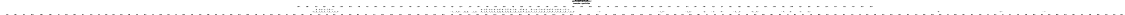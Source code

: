 # Network structure generated by ABC

digraph network {
size = "7.5,10";
center = true;
edge [dir = back];

{
  node [shape = plaintext];
  edge [style = invis];
  LevelTitle1 [label=""];
  LevelTitle2 [label=""];
  Level3 [label = ""];
  Level2 [label = ""];
  Level1 [label = ""];
  Level0 [label = ""];
  LevelTitle1 ->  LevelTitle2 ->  Level3 ->  Level2 ->  Level1 ->  Level0;
}

{
  rank = same;
  LevelTitle1;
  title1 [shape=plaintext,
          fontsize=20,
          fontname = "Times-Roman",
          label="Network structure visualized by ABC\nBenchmark \"top\". Time was Wed Oct 16 16:07:34 2024. "
         ];
}

{
  rank = same;
  LevelTitle2;
  title2 [shape=plaintext,
          fontsize=18,
          fontname = "Times-Roman",
          label="The network contains 111 logic nodes and 0 latches.\n"
         ];
}

{
  rank = same;
  Level3;
  Node139 [label = "pv198_17_", shape = invtriangle, color = coral, fillcolor = coral];
  Node140 [label = "pv205_3_", shape = invtriangle, color = coral, fillcolor = coral];
  Node141 [label = "pv198_16_", shape = invtriangle, color = coral, fillcolor = coral];
  Node142 [label = "pv205_4_", shape = invtriangle, color = coral, fillcolor = coral];
  Node143 [label = "pv198_19_", shape = invtriangle, color = coral, fillcolor = coral];
  Node144 [label = "pv205_5_", shape = invtriangle, color = coral, fillcolor = coral];
  Node145 [label = "pv198_18_", shape = invtriangle, color = coral, fillcolor = coral];
  Node146 [label = "pv205_6_", shape = invtriangle, color = coral, fillcolor = coral];
  Node147 [label = "pv198_8_", shape = invtriangle, color = coral, fillcolor = coral];
  Node148 [label = "pv198_13_", shape = invtriangle, color = coral, fillcolor = coral];
  Node149 [label = "pv198_7_", shape = invtriangle, color = coral, fillcolor = coral];
  Node150 [label = "pv198_12_", shape = invtriangle, color = coral, fillcolor = coral];
  Node151 [label = "pv205_0_", shape = invtriangle, color = coral, fillcolor = coral];
  Node152 [label = "pv198_15_", shape = invtriangle, color = coral, fillcolor = coral];
  Node153 [label = "pv205_1_", shape = invtriangle, color = coral, fillcolor = coral];
  Node154 [label = "pv198_9_", shape = invtriangle, color = coral, fillcolor = coral];
  Node155 [label = "pv198_14_", shape = invtriangle, color = coral, fillcolor = coral];
  Node156 [label = "pv205_2_", shape = invtriangle, color = coral, fillcolor = coral];
  Node157 [label = "pv166_7_", shape = invtriangle, color = coral, fillcolor = coral];
  Node158 [label = "pv166_10_", shape = invtriangle, color = coral, fillcolor = coral];
  Node159 [label = "pv166_23_", shape = invtriangle, color = coral, fillcolor = coral];
  Node160 [label = "pv198_4_", shape = invtriangle, color = coral, fillcolor = coral];
  Node161 [label = "pv198_22_", shape = invtriangle, color = coral, fillcolor = coral];
  Node162 [label = "pv166_8_", shape = invtriangle, color = coral, fillcolor = coral];
  Node163 [label = "pv166_24_", shape = invtriangle, color = coral, fillcolor = coral];
  Node164 [label = "pv198_3_", shape = invtriangle, color = coral, fillcolor = coral];
  Node165 [label = "pv198_23_", shape = invtriangle, color = coral, fillcolor = coral];
  Node166 [label = "pv166_5_", shape = invtriangle, color = coral, fillcolor = coral];
  Node167 [label = "pv166_21_", shape = invtriangle, color = coral, fillcolor = coral];
  Node168 [label = "pv198_6_", shape = invtriangle, color = coral, fillcolor = coral];
  Node169 [label = "pv198_24_", shape = invtriangle, color = coral, fillcolor = coral];
  Node170 [label = "pv166_6_", shape = invtriangle, color = coral, fillcolor = coral];
  Node171 [label = "pv166_22_", shape = invtriangle, color = coral, fillcolor = coral];
  Node172 [label = "pv198_5_", shape = invtriangle, color = coral, fillcolor = coral];
  Node173 [label = "pv198_25_", shape = invtriangle, color = coral, fillcolor = coral];
  Node174 [label = "pv166_14_", shape = invtriangle, color = coral, fillcolor = coral];
  Node175 [label = "pv198_0_", shape = invtriangle, color = coral, fillcolor = coral];
  Node176 [label = "pv198_26_", shape = invtriangle, color = coral, fillcolor = coral];
  Node177 [label = "pv166_13_", shape = invtriangle, color = coral, fillcolor = coral];
  Node178 [label = "pv166_20_", shape = invtriangle, color = coral, fillcolor = coral];
  Node179 [label = "pv198_27_", shape = invtriangle, color = coral, fillcolor = coral];
  Node180 [label = "pv166_9_", shape = invtriangle, color = coral, fillcolor = coral];
  Node181 [label = "pv166_12_", shape = invtriangle, color = coral, fillcolor = coral];
  Node182 [label = "pv198_2_", shape = invtriangle, color = coral, fillcolor = coral];
  Node183 [label = "pv198_28_", shape = invtriangle, color = coral, fillcolor = coral];
  Node184 [label = "pv166_11_", shape = invtriangle, color = coral, fillcolor = coral];
  Node185 [label = "pv198_1_", shape = invtriangle, color = coral, fillcolor = coral];
  Node186 [label = "pv198_29_", shape = invtriangle, color = coral, fillcolor = coral];
  Node187 [label = "pv166_18_", shape = invtriangle, color = coral, fillcolor = coral];
  Node188 [label = "pv166_0_", shape = invtriangle, color = coral, fillcolor = coral];
  Node189 [label = "pv166_17_", shape = invtriangle, color = coral, fillcolor = coral];
  Node190 [label = "pv166_16_", shape = invtriangle, color = coral, fillcolor = coral];
  Node191 [label = "pv166_15_", shape = invtriangle, color = coral, fillcolor = coral];
  Node192 [label = "pv166_3_", shape = invtriangle, color = coral, fillcolor = coral];
  Node193 [label = "pv166_27_", shape = invtriangle, color = coral, fillcolor = coral];
  Node194 [label = "pv198_31_", shape = invtriangle, color = coral, fillcolor = coral];
  Node195 [label = "pv166_4_", shape = invtriangle, color = coral, fillcolor = coral];
  Node196 [label = "pv198_30_", shape = invtriangle, color = coral, fillcolor = coral];
  Node197 [label = "pv166_1_", shape = invtriangle, color = coral, fillcolor = coral];
  Node198 [label = "pv166_25_", shape = invtriangle, color = coral, fillcolor = coral];
  Node199 [label = "pv198_20_", shape = invtriangle, color = coral, fillcolor = coral];
  Node200 [label = "pv166_2_", shape = invtriangle, color = coral, fillcolor = coral];
  Node201 [label = "pv166_19_", shape = invtriangle, color = coral, fillcolor = coral];
  Node202 [label = "pv166_26_", shape = invtriangle, color = coral, fillcolor = coral];
  Node203 [label = "pv198_21_", shape = invtriangle, color = coral, fillcolor = coral];
  Node204 [label = "pv198_11_", shape = invtriangle, color = coral, fillcolor = coral];
  Node205 [label = "pv198_10_", shape = invtriangle, color = coral, fillcolor = coral];
}

{
  rank = same;
  Level2;
  Node207 [label = "207\n", shape = ellipse];
  Node211 [label = "211\n", shape = ellipse];
  Node215 [label = "215\n", shape = ellipse];
  Node217 [label = "217\n", shape = ellipse];
  Node219 [label = "219\n", shape = ellipse];
  Node221 [label = "221\n", shape = ellipse];
  Node223 [label = "223\n", shape = ellipse];
  Node225 [label = "225\n", shape = ellipse];
  Node228 [label = "228\n", shape = ellipse];
  Node230 [label = "230\n", shape = ellipse];
  Node232 [label = "232\n", shape = ellipse];
  Node234 [label = "234\n", shape = ellipse];
  Node236 [label = "236\n", shape = ellipse];
  Node238 [label = "238\n", shape = ellipse];
  Node240 [label = "240\n", shape = ellipse];
  Node242 [label = "242\n", shape = ellipse];
  Node244 [label = "244\n", shape = ellipse];
  Node246 [label = "246\n", shape = ellipse];
  Node251 [label = "251\n", shape = ellipse];
  Node253 [label = "253\n", shape = ellipse];
  Node257 [label = "257\n", shape = ellipse];
  Node259 [label = "259\n", shape = ellipse];
  Node263 [label = "263\n", shape = ellipse];
  Node265 [label = "265\n", shape = ellipse];
  Node269 [label = "269\n", shape = ellipse];
  Node271 [label = "271\n", shape = ellipse];
  Node274 [label = "274\n", shape = ellipse];
  Node276 [label = "276\n", shape = ellipse];
  Node280 [label = "280\n", shape = ellipse];
  Node284 [label = "284\n", shape = ellipse];
  Node286 [label = "286\n", shape = ellipse];
  Node289 [label = "289\n", shape = ellipse];
  Node291 [label = "291\n", shape = ellipse];
  Node300 [label = "300\n", shape = ellipse];
  Node303 [label = "303\n", shape = ellipse];
  Node307 [label = "307\n", shape = ellipse];
  Node312 [label = "312\n", shape = ellipse];
  Node314 [label = "314\n", shape = ellipse];
  Node316 [label = "316\n", shape = ellipse];
}

{
  rank = same;
  Level1;
  Node208 [label = "208\n", shape = ellipse];
  Node209 [label = "209\n", shape = ellipse];
  Node210 [label = "210\n", shape = ellipse];
  Node212 [label = "212\n", shape = ellipse];
  Node213 [label = "213\n", shape = ellipse];
  Node214 [label = "214\n", shape = ellipse];
  Node216 [label = "216\n", shape = ellipse];
  Node218 [label = "218\n", shape = ellipse];
  Node220 [label = "220\n", shape = ellipse];
  Node222 [label = "222\n", shape = ellipse];
  Node224 [label = "224\n", shape = ellipse];
  Node226 [label = "226\n", shape = ellipse];
  Node227 [label = "227\n", shape = ellipse];
  Node229 [label = "229\n", shape = ellipse];
  Node231 [label = "231\n", shape = ellipse];
  Node233 [label = "233\n", shape = ellipse];
  Node235 [label = "235\n", shape = ellipse];
  Node237 [label = "237\n", shape = ellipse];
  Node239 [label = "239\n", shape = ellipse];
  Node241 [label = "241\n", shape = ellipse];
  Node243 [label = "243\n", shape = ellipse];
  Node245 [label = "245\n", shape = ellipse];
  Node247 [label = "247\n", shape = ellipse];
  Node248 [label = "248\n", shape = ellipse];
  Node249 [label = "249\n", shape = ellipse];
  Node250 [label = "250\n", shape = ellipse];
  Node252 [label = "252\n", shape = ellipse];
  Node254 [label = "254\n", shape = ellipse];
  Node255 [label = "255\n", shape = ellipse];
  Node256 [label = "256\n", shape = ellipse];
  Node258 [label = "258\n", shape = ellipse];
  Node260 [label = "260\n", shape = ellipse];
  Node261 [label = "261\n", shape = ellipse];
  Node262 [label = "262\n", shape = ellipse];
  Node264 [label = "264\n", shape = ellipse];
  Node266 [label = "266\n", shape = ellipse];
  Node267 [label = "267\n", shape = ellipse];
  Node268 [label = "268\n", shape = ellipse];
  Node270 [label = "270\n", shape = ellipse];
  Node272 [label = "272\n", shape = ellipse];
  Node273 [label = "273\n", shape = ellipse];
  Node275 [label = "275\n", shape = ellipse];
  Node277 [label = "277\n", shape = ellipse];
  Node278 [label = "278\n", shape = ellipse];
  Node279 [label = "279\n", shape = ellipse];
  Node281 [label = "281\n", shape = ellipse];
  Node282 [label = "282\n", shape = ellipse];
  Node283 [label = "283\n", shape = ellipse];
  Node285 [label = "285\n", shape = ellipse];
  Node287 [label = "287\n", shape = ellipse];
  Node288 [label = "288\n", shape = ellipse];
  Node290 [label = "290\n", shape = ellipse];
  Node292 [label = "292\n", shape = ellipse];
  Node293 [label = "293\n", shape = ellipse];
  Node294 [label = "294\n", shape = ellipse];
  Node295 [label = "295\n", shape = ellipse];
  Node296 [label = "296\n", shape = ellipse];
  Node297 [label = "297\n", shape = ellipse];
  Node298 [label = "298\n", shape = ellipse];
  Node299 [label = "299\n", shape = ellipse];
  Node301 [label = "301\n", shape = ellipse];
  Node302 [label = "302\n", shape = ellipse];
  Node304 [label = "304\n", shape = ellipse];
  Node305 [label = "305\n", shape = ellipse];
  Node306 [label = "306\n", shape = ellipse];
  Node308 [label = "308\n", shape = ellipse];
  Node309 [label = "309\n", shape = ellipse];
  Node310 [label = "310\n", shape = ellipse];
  Node311 [label = "311\n", shape = ellipse];
  Node313 [label = "313\n", shape = ellipse];
  Node315 [label = "315\n", shape = ellipse];
  Node317 [label = "317\n", shape = ellipse];
}

{
  rank = same;
  Level0;
  Node1 [label = "pv96_30_", shape = triangle, color = coral, fillcolor = coral];
  Node2 [label = "pv96_31_", shape = triangle, color = coral, fillcolor = coral];
  Node3 [label = "pv96_10_", shape = triangle, color = coral, fillcolor = coral];
  Node4 [label = "pv96_21_", shape = triangle, color = coral, fillcolor = coral];
  Node5 [label = "pv138_4_", shape = triangle, color = coral, fillcolor = coral];
  Node6 [label = "pv96_11_", shape = triangle, color = coral, fillcolor = coral];
  Node7 [label = "pv96_20_", shape = triangle, color = coral, fillcolor = coral];
  Node8 [label = "pv138_3_", shape = triangle, color = coral, fillcolor = coral];
  Node9 [label = "pv138_2_", shape = triangle, color = coral, fillcolor = coral];
  Node10 [label = "pv131_18_", shape = triangle, color = coral, fillcolor = coral];
  Node11 [label = "pv138_0_", shape = triangle, color = coral, fillcolor = coral];
  Node12 [label = "pv131_19_", shape = triangle, color = coral, fillcolor = coral];
  Node13 [label = "pv32_7_", shape = triangle, color = coral, fillcolor = coral];
  Node14 [label = "pv32_18_", shape = triangle, color = coral, fillcolor = coral];
  Node15 [label = "pv32_29_", shape = triangle, color = coral, fillcolor = coral];
  Node16 [label = "pv64_0_", shape = triangle, color = coral, fillcolor = coral];
  Node17 [label = "pv96_9_", shape = triangle, color = coral, fillcolor = coral];
  Node18 [label = "pv131_3_", shape = triangle, color = coral, fillcolor = coral];
  Node19 [label = "pv131_29_", shape = triangle, color = coral, fillcolor = coral];
  Node20 [label = "pv32_6_", shape = triangle, color = coral, fillcolor = coral];
  Node21 [label = "pv32_19_", shape = triangle, color = coral, fillcolor = coral];
  Node22 [label = "pv32_28_", shape = triangle, color = coral, fillcolor = coral];
  Node23 [label = "pv64_1_", shape = triangle, color = coral, fillcolor = coral];
  Node24 [label = "pv96_8_", shape = triangle, color = coral, fillcolor = coral];
  Node25 [label = "pv131_2_", shape = triangle, color = coral, fillcolor = coral];
  Node26 [label = "pv131_28_", shape = triangle, color = coral, fillcolor = coral];
  Node27 [label = "pv32_5_", shape = triangle, color = coral, fillcolor = coral];
  Node28 [label = "pv131_1_", shape = triangle, color = coral, fillcolor = coral];
  Node29 [label = "pv32_4_", shape = triangle, color = coral, fillcolor = coral];
  Node30 [label = "pv131_0_", shape = triangle, color = coral, fillcolor = coral];
  Node31 [label = "pv32_3_", shape = triangle, color = coral, fillcolor = coral];
  Node32 [label = "pv64_4_", shape = triangle, color = coral, fillcolor = coral];
  Node33 [label = "pv96_5_", shape = triangle, color = coral, fillcolor = coral];
  Node34 [label = "pv32_2_", shape = triangle, color = coral, fillcolor = coral];
  Node35 [label = "pv64_5_", shape = triangle, color = coral, fillcolor = coral];
  Node36 [label = "pv96_4_", shape = triangle, color = coral, fillcolor = coral];
  Node37 [label = "pv32_1_", shape = triangle, color = coral, fillcolor = coral];
  Node38 [label = "pv64_2_", shape = triangle, color = coral, fillcolor = coral];
  Node39 [label = "pv96_7_", shape = triangle, color = coral, fillcolor = coral];
  Node40 [label = "pv32_0_", shape = triangle, color = coral, fillcolor = coral];
  Node41 [label = "pv64_3_", shape = triangle, color = coral, fillcolor = coral];
  Node42 [label = "pv96_6_", shape = triangle, color = coral, fillcolor = coral];
  Node43 [label = "pv32_10_", shape = triangle, color = coral, fillcolor = coral];
  Node44 [label = "pv32_21_", shape = triangle, color = coral, fillcolor = coral];
  Node45 [label = "pv64_8_", shape = triangle, color = coral, fillcolor = coral];
  Node46 [label = "pv64_17_", shape = triangle, color = coral, fillcolor = coral];
  Node47 [label = "pv64_28_", shape = triangle, color = coral, fillcolor = coral];
  Node48 [label = "pv96_1_", shape = triangle, color = coral, fillcolor = coral];
  Node49 [label = "pv97_0_", shape = triangle, color = coral, fillcolor = coral];
  Node50 [label = "pv131_21_", shape = triangle, color = coral, fillcolor = coral];
  Node51 [label = "pv32_11_", shape = triangle, color = coral, fillcolor = coral];
  Node52 [label = "pv32_20_", shape = triangle, color = coral, fillcolor = coral];
  Node53 [label = "pv64_9_", shape = triangle, color = coral, fillcolor = coral];
  Node54 [label = "pv64_18_", shape = triangle, color = coral, fillcolor = coral];
  Node55 [label = "pv64_27_", shape = triangle, color = coral, fillcolor = coral];
  Node56 [label = "pv96_0_", shape = triangle, color = coral, fillcolor = coral];
  Node57 [label = "pv131_20_", shape = triangle, color = coral, fillcolor = coral];
  Node58 [label = "pv32_12_", shape = triangle, color = coral, fillcolor = coral];
  Node59 [label = "pv32_23_", shape = triangle, color = coral, fillcolor = coral];
  Node60 [label = "pv32_30_", shape = triangle, color = coral, fillcolor = coral];
  Node61 [label = "pv64_6_", shape = triangle, color = coral, fillcolor = coral];
  Node62 [label = "pv64_15_", shape = triangle, color = coral, fillcolor = coral];
  Node63 [label = "pv64_26_", shape = triangle, color = coral, fillcolor = coral];
  Node64 [label = "pv96_3_", shape = triangle, color = coral, fillcolor = coral];
  Node65 [label = "pv99_0_", shape = triangle, color = coral, fillcolor = coral];
  Node66 [label = "pv131_9_", shape = triangle, color = coral, fillcolor = coral];
  Node67 [label = "pv131_23_", shape = triangle, color = coral, fillcolor = coral];
  Node68 [label = "pv134_0_", shape = triangle, color = coral, fillcolor = coral];
  Node69 [label = "pv32_13_", shape = triangle, color = coral, fillcolor = coral];
  Node70 [label = "pv32_22_", shape = triangle, color = coral, fillcolor = coral];
  Node71 [label = "pv32_31_", shape = triangle, color = coral, fillcolor = coral];
  Node72 [label = "pv64_7_", shape = triangle, color = coral, fillcolor = coral];
  Node73 [label = "pv64_16_", shape = triangle, color = coral, fillcolor = coral];
  Node74 [label = "pv64_25_", shape = triangle, color = coral, fillcolor = coral];
  Node75 [label = "pv96_2_", shape = triangle, color = coral, fillcolor = coral];
  Node76 [label = "pv98_0_", shape = triangle, color = coral, fillcolor = coral];
  Node77 [label = "pv131_8_", shape = triangle, color = coral, fillcolor = coral];
  Node78 [label = "pv131_22_", shape = triangle, color = coral, fillcolor = coral];
  Node79 [label = "pv32_14_", shape = triangle, color = coral, fillcolor = coral];
  Node80 [label = "pv32_25_", shape = triangle, color = coral, fillcolor = coral];
  Node81 [label = "pv131_7_", shape = triangle, color = coral, fillcolor = coral];
  Node82 [label = "pv131_25_", shape = triangle, color = coral, fillcolor = coral];
  Node83 [label = "pv131_30_", shape = triangle, color = coral, fillcolor = coral];
  Node84 [label = "pv133_1_", shape = triangle, color = coral, fillcolor = coral];
  Node85 [label = "pv32_15_", shape = triangle, color = coral, fillcolor = coral];
  Node86 [label = "pv32_24_", shape = triangle, color = coral, fillcolor = coral];
  Node87 [label = "pv131_6_", shape = triangle, color = coral, fillcolor = coral];
  Node88 [label = "pv131_24_", shape = triangle, color = coral, fillcolor = coral];
  Node89 [label = "pv131_31_", shape = triangle, color = coral, fillcolor = coral];
  Node90 [label = "pv133_0_", shape = triangle, color = coral, fillcolor = coral];
  Node91 [label = "pv32_9_", shape = triangle, color = coral, fillcolor = coral];
  Node92 [label = "pv32_16_", shape = triangle, color = coral, fillcolor = coral];
  Node93 [label = "pv32_27_", shape = triangle, color = coral, fillcolor = coral];
  Node94 [label = "pv64_19_", shape = triangle, color = coral, fillcolor = coral];
  Node95 [label = "pv131_5_", shape = triangle, color = coral, fillcolor = coral];
  Node96 [label = "pv131_27_", shape = triangle, color = coral, fillcolor = coral];
  Node97 [label = "pv32_8_", shape = triangle, color = coral, fillcolor = coral];
  Node98 [label = "pv32_17_", shape = triangle, color = coral, fillcolor = coral];
  Node99 [label = "pv32_26_", shape = triangle, color = coral, fillcolor = coral];
  Node100 [label = "pv64_29_", shape = triangle, color = coral, fillcolor = coral];
  Node101 [label = "pv131_4_", shape = triangle, color = coral, fillcolor = coral];
  Node102 [label = "pv131_26_", shape = triangle, color = coral, fillcolor = coral];
  Node103 [label = "pv64_20_", shape = triangle, color = coral, fillcolor = coral];
  Node104 [label = "pv64_31_", shape = triangle, color = coral, fillcolor = coral];
  Node105 [label = "pv96_16_", shape = triangle, color = coral, fillcolor = coral];
  Node106 [label = "pv96_27_", shape = triangle, color = coral, fillcolor = coral];
  Node107 [label = "pv131_16_", shape = triangle, color = coral, fillcolor = coral];
  Node108 [label = "pv64_10_", shape = triangle, color = coral, fillcolor = coral];
  Node109 [label = "pv96_17_", shape = triangle, color = coral, fillcolor = coral];
  Node110 [label = "pv96_26_", shape = triangle, color = coral, fillcolor = coral];
  Node111 [label = "pv131_17_", shape = triangle, color = coral, fillcolor = coral];
  Node112 [label = "pv96_18_", shape = triangle, color = coral, fillcolor = coral];
  Node113 [label = "pv96_29_", shape = triangle, color = coral, fillcolor = coral];
  Node114 [label = "pv131_14_", shape = triangle, color = coral, fillcolor = coral];
  Node115 [label = "pv96_19_", shape = triangle, color = coral, fillcolor = coral];
  Node116 [label = "pv96_28_", shape = triangle, color = coral, fillcolor = coral];
  Node117 [label = "pv131_15_", shape = triangle, color = coral, fillcolor = coral];
  Node118 [label = "pv64_13_", shape = triangle, color = coral, fillcolor = coral];
  Node119 [label = "pv64_24_", shape = triangle, color = coral, fillcolor = coral];
  Node120 [label = "pv96_12_", shape = triangle, color = coral, fillcolor = coral];
  Node121 [label = "pv96_23_", shape = triangle, color = coral, fillcolor = coral];
  Node122 [label = "pv131_12_", shape = triangle, color = coral, fillcolor = coral];
  Node123 [label = "pv64_14_", shape = triangle, color = coral, fillcolor = coral];
  Node124 [label = "pv64_23_", shape = triangle, color = coral, fillcolor = coral];
  Node125 [label = "pv96_13_", shape = triangle, color = coral, fillcolor = coral];
  Node126 [label = "pv96_22_", shape = triangle, color = coral, fillcolor = coral];
  Node127 [label = "pv131_13_", shape = triangle, color = coral, fillcolor = coral];
  Node128 [label = "pv64_11_", shape = triangle, color = coral, fillcolor = coral];
  Node129 [label = "pv64_22_", shape = triangle, color = coral, fillcolor = coral];
  Node130 [label = "pv96_14_", shape = triangle, color = coral, fillcolor = coral];
  Node131 [label = "pv96_25_", shape = triangle, color = coral, fillcolor = coral];
  Node132 [label = "pv131_10_", shape = triangle, color = coral, fillcolor = coral];
  Node133 [label = "pv64_12_", shape = triangle, color = coral, fillcolor = coral];
  Node134 [label = "pv64_21_", shape = triangle, color = coral, fillcolor = coral];
  Node135 [label = "pv64_30_", shape = triangle, color = coral, fillcolor = coral];
  Node136 [label = "pv96_15_", shape = triangle, color = coral, fillcolor = coral];
  Node137 [label = "pv96_24_", shape = triangle, color = coral, fillcolor = coral];
  Node138 [label = "pv131_11_", shape = triangle, color = coral, fillcolor = coral];
}

title1 -> title2 [style = invis];
title2 -> Node139 [style = invis];
title2 -> Node140 [style = invis];
title2 -> Node141 [style = invis];
title2 -> Node142 [style = invis];
title2 -> Node143 [style = invis];
title2 -> Node144 [style = invis];
title2 -> Node145 [style = invis];
title2 -> Node146 [style = invis];
title2 -> Node147 [style = invis];
title2 -> Node148 [style = invis];
title2 -> Node149 [style = invis];
title2 -> Node150 [style = invis];
title2 -> Node151 [style = invis];
title2 -> Node152 [style = invis];
title2 -> Node153 [style = invis];
title2 -> Node154 [style = invis];
title2 -> Node155 [style = invis];
title2 -> Node156 [style = invis];
title2 -> Node157 [style = invis];
title2 -> Node158 [style = invis];
title2 -> Node159 [style = invis];
title2 -> Node160 [style = invis];
title2 -> Node161 [style = invis];
title2 -> Node162 [style = invis];
title2 -> Node163 [style = invis];
title2 -> Node164 [style = invis];
title2 -> Node165 [style = invis];
title2 -> Node166 [style = invis];
title2 -> Node167 [style = invis];
title2 -> Node168 [style = invis];
title2 -> Node169 [style = invis];
title2 -> Node170 [style = invis];
title2 -> Node171 [style = invis];
title2 -> Node172 [style = invis];
title2 -> Node173 [style = invis];
title2 -> Node174 [style = invis];
title2 -> Node175 [style = invis];
title2 -> Node176 [style = invis];
title2 -> Node177 [style = invis];
title2 -> Node178 [style = invis];
title2 -> Node179 [style = invis];
title2 -> Node180 [style = invis];
title2 -> Node181 [style = invis];
title2 -> Node182 [style = invis];
title2 -> Node183 [style = invis];
title2 -> Node184 [style = invis];
title2 -> Node185 [style = invis];
title2 -> Node186 [style = invis];
title2 -> Node187 [style = invis];
title2 -> Node188 [style = invis];
title2 -> Node189 [style = invis];
title2 -> Node190 [style = invis];
title2 -> Node191 [style = invis];
title2 -> Node192 [style = invis];
title2 -> Node193 [style = invis];
title2 -> Node194 [style = invis];
title2 -> Node195 [style = invis];
title2 -> Node196 [style = invis];
title2 -> Node197 [style = invis];
title2 -> Node198 [style = invis];
title2 -> Node199 [style = invis];
title2 -> Node200 [style = invis];
title2 -> Node201 [style = invis];
title2 -> Node202 [style = invis];
title2 -> Node203 [style = invis];
title2 -> Node204 [style = invis];
title2 -> Node205 [style = invis];
Node139 -> Node140 [style = invis];
Node140 -> Node141 [style = invis];
Node141 -> Node142 [style = invis];
Node142 -> Node143 [style = invis];
Node143 -> Node144 [style = invis];
Node144 -> Node145 [style = invis];
Node145 -> Node146 [style = invis];
Node146 -> Node147 [style = invis];
Node147 -> Node148 [style = invis];
Node148 -> Node149 [style = invis];
Node149 -> Node150 [style = invis];
Node150 -> Node151 [style = invis];
Node151 -> Node152 [style = invis];
Node152 -> Node153 [style = invis];
Node153 -> Node154 [style = invis];
Node154 -> Node155 [style = invis];
Node155 -> Node156 [style = invis];
Node156 -> Node157 [style = invis];
Node157 -> Node158 [style = invis];
Node158 -> Node159 [style = invis];
Node159 -> Node160 [style = invis];
Node160 -> Node161 [style = invis];
Node161 -> Node162 [style = invis];
Node162 -> Node163 [style = invis];
Node163 -> Node164 [style = invis];
Node164 -> Node165 [style = invis];
Node165 -> Node166 [style = invis];
Node166 -> Node167 [style = invis];
Node167 -> Node168 [style = invis];
Node168 -> Node169 [style = invis];
Node169 -> Node170 [style = invis];
Node170 -> Node171 [style = invis];
Node171 -> Node172 [style = invis];
Node172 -> Node173 [style = invis];
Node173 -> Node174 [style = invis];
Node174 -> Node175 [style = invis];
Node175 -> Node176 [style = invis];
Node176 -> Node177 [style = invis];
Node177 -> Node178 [style = invis];
Node178 -> Node179 [style = invis];
Node179 -> Node180 [style = invis];
Node180 -> Node181 [style = invis];
Node181 -> Node182 [style = invis];
Node182 -> Node183 [style = invis];
Node183 -> Node184 [style = invis];
Node184 -> Node185 [style = invis];
Node185 -> Node186 [style = invis];
Node186 -> Node187 [style = invis];
Node187 -> Node188 [style = invis];
Node188 -> Node189 [style = invis];
Node189 -> Node190 [style = invis];
Node190 -> Node191 [style = invis];
Node191 -> Node192 [style = invis];
Node192 -> Node193 [style = invis];
Node193 -> Node194 [style = invis];
Node194 -> Node195 [style = invis];
Node195 -> Node196 [style = invis];
Node196 -> Node197 [style = invis];
Node197 -> Node198 [style = invis];
Node198 -> Node199 [style = invis];
Node199 -> Node200 [style = invis];
Node200 -> Node201 [style = invis];
Node201 -> Node202 [style = invis];
Node202 -> Node203 [style = invis];
Node203 -> Node204 [style = invis];
Node204 -> Node205 [style = invis];
Node139 -> Node207 [style = solid];
Node140 -> Node211 [style = solid];
Node141 -> Node215 [style = solid];
Node142 -> Node217 [style = solid];
Node143 -> Node219 [style = solid];
Node144 -> Node221 [style = solid];
Node145 -> Node223 [style = solid];
Node146 -> Node225 [style = solid];
Node147 -> Node228 [style = solid];
Node148 -> Node230 [style = solid];
Node149 -> Node232 [style = solid];
Node150 -> Node234 [style = solid];
Node151 -> Node236 [style = solid];
Node152 -> Node238 [style = solid];
Node153 -> Node240 [style = solid];
Node154 -> Node242 [style = solid];
Node155 -> Node244 [style = solid];
Node156 -> Node246 [style = solid];
Node157 -> Node248 [style = solid];
Node158 -> Node249 [style = solid];
Node159 -> Node250 [style = solid];
Node160 -> Node251 [style = solid];
Node161 -> Node253 [style = solid];
Node162 -> Node255 [style = solid];
Node163 -> Node256 [style = solid];
Node164 -> Node257 [style = solid];
Node165 -> Node259 [style = solid];
Node166 -> Node261 [style = solid];
Node167 -> Node262 [style = solid];
Node168 -> Node263 [style = solid];
Node169 -> Node265 [style = solid];
Node170 -> Node267 [style = solid];
Node171 -> Node268 [style = solid];
Node172 -> Node269 [style = solid];
Node173 -> Node271 [style = solid];
Node174 -> Node273 [style = solid];
Node175 -> Node274 [style = solid];
Node176 -> Node276 [style = solid];
Node177 -> Node278 [style = solid];
Node178 -> Node279 [style = solid];
Node179 -> Node280 [style = solid];
Node180 -> Node282 [style = solid];
Node181 -> Node283 [style = solid];
Node182 -> Node284 [style = solid];
Node183 -> Node286 [style = solid];
Node184 -> Node288 [style = solid];
Node185 -> Node289 [style = solid];
Node186 -> Node291 [style = solid];
Node187 -> Node293 [style = solid];
Node188 -> Node294 [style = solid];
Node189 -> Node295 [style = solid];
Node190 -> Node296 [style = solid];
Node191 -> Node297 [style = solid];
Node192 -> Node298 [style = solid];
Node193 -> Node299 [style = solid];
Node194 -> Node300 [style = solid];
Node195 -> Node302 [style = solid];
Node196 -> Node303 [style = solid];
Node197 -> Node305 [style = solid];
Node198 -> Node306 [style = solid];
Node199 -> Node307 [style = solid];
Node200 -> Node309 [style = solid];
Node201 -> Node310 [style = solid];
Node202 -> Node311 [style = solid];
Node203 -> Node312 [style = solid];
Node204 -> Node314 [style = solid];
Node205 -> Node316 [style = solid];
Node207 -> Node208 [style = solid];
Node207 -> Node209 [style = solid];
Node207 -> Node210 [style = solid];
Node207 -> Node125 [style = solid];
Node208 -> Node5 [style = solid];
Node208 -> Node9 [style = solid];
Node208 -> Node11 [style = solid];
Node209 -> Node5 [style = solid];
Node209 -> Node9 [style = solid];
Node210 -> Node5 [style = solid];
Node210 -> Node9 [style = solid];
Node210 -> Node11 [style = solid];
Node210 -> Node127 [style = solid];
Node211 -> Node212 [style = solid];
Node211 -> Node213 [style = solid];
Node211 -> Node214 [style = solid];
Node211 -> Node89 [style = solid];
Node212 -> Node2 [style = solid];
Node212 -> Node8 [style = solid];
Node212 -> Node9 [style = solid];
Node212 -> Node11 [style = solid];
Node213 -> Node8 [style = solid];
Node213 -> Node9 [style = solid];
Node213 -> Node11 [style = solid];
Node214 -> Node8 [style = solid];
Node214 -> Node9 [style = solid];
Node214 -> Node11 [style = solid];
Node215 -> Node208 [style = solid];
Node215 -> Node209 [style = solid];
Node215 -> Node216 [style = solid];
Node215 -> Node120 [style = solid];
Node216 -> Node5 [style = solid];
Node216 -> Node9 [style = solid];
Node216 -> Node11 [style = solid];
Node216 -> Node122 [style = solid];
Node217 -> Node213 [style = solid];
Node217 -> Node214 [style = solid];
Node217 -> Node218 [style = solid];
Node217 -> Node90 [style = solid];
Node218 -> Node8 [style = solid];
Node218 -> Node9 [style = solid];
Node218 -> Node11 [style = solid];
Node218 -> Node49 [style = solid];
Node219 -> Node208 [style = solid];
Node219 -> Node209 [style = solid];
Node219 -> Node220 [style = solid];
Node219 -> Node136 [style = solid];
Node220 -> Node5 [style = solid];
Node220 -> Node9 [style = solid];
Node220 -> Node11 [style = solid];
Node220 -> Node117 [style = solid];
Node221 -> Node213 [style = solid];
Node221 -> Node214 [style = solid];
Node221 -> Node222 [style = solid];
Node221 -> Node84 [style = solid];
Node222 -> Node8 [style = solid];
Node222 -> Node9 [style = solid];
Node222 -> Node11 [style = solid];
Node222 -> Node76 [style = solid];
Node223 -> Node208 [style = solid];
Node223 -> Node209 [style = solid];
Node223 -> Node224 [style = solid];
Node223 -> Node130 [style = solid];
Node224 -> Node5 [style = solid];
Node224 -> Node9 [style = solid];
Node224 -> Node11 [style = solid];
Node224 -> Node114 [style = solid];
Node225 -> Node226 [style = solid];
Node225 -> Node227 [style = solid];
Node226 -> Node8 [style = solid];
Node226 -> Node9 [style = solid];
Node226 -> Node11 [style = solid];
Node226 -> Node65 [style = solid];
Node227 -> Node8 [style = solid];
Node227 -> Node9 [style = solid];
Node227 -> Node11 [style = solid];
Node227 -> Node68 [style = solid];
Node228 -> Node208 [style = solid];
Node228 -> Node209 [style = solid];
Node228 -> Node229 [style = solid];
Node228 -> Node36 [style = solid];
Node229 -> Node5 [style = solid];
Node229 -> Node9 [style = solid];
Node229 -> Node11 [style = solid];
Node229 -> Node101 [style = solid];
Node230 -> Node208 [style = solid];
Node230 -> Node209 [style = solid];
Node230 -> Node231 [style = solid];
Node230 -> Node17 [style = solid];
Node231 -> Node5 [style = solid];
Node231 -> Node9 [style = solid];
Node231 -> Node11 [style = solid];
Node231 -> Node66 [style = solid];
Node232 -> Node208 [style = solid];
Node232 -> Node209 [style = solid];
Node232 -> Node233 [style = solid];
Node232 -> Node64 [style = solid];
Node233 -> Node5 [style = solid];
Node233 -> Node9 [style = solid];
Node233 -> Node11 [style = solid];
Node233 -> Node18 [style = solid];
Node234 -> Node208 [style = solid];
Node234 -> Node209 [style = solid];
Node234 -> Node235 [style = solid];
Node234 -> Node24 [style = solid];
Node235 -> Node5 [style = solid];
Node235 -> Node9 [style = solid];
Node235 -> Node11 [style = solid];
Node235 -> Node77 [style = solid];
Node236 -> Node213 [style = solid];
Node236 -> Node214 [style = solid];
Node236 -> Node237 [style = solid];
Node236 -> Node26 [style = solid];
Node237 -> Node8 [style = solid];
Node237 -> Node9 [style = solid];
Node237 -> Node11 [style = solid];
Node237 -> Node116 [style = solid];
Node238 -> Node208 [style = solid];
Node238 -> Node209 [style = solid];
Node238 -> Node239 [style = solid];
Node238 -> Node6 [style = solid];
Node239 -> Node5 [style = solid];
Node239 -> Node9 [style = solid];
Node239 -> Node11 [style = solid];
Node239 -> Node138 [style = solid];
Node240 -> Node213 [style = solid];
Node240 -> Node214 [style = solid];
Node240 -> Node241 [style = solid];
Node240 -> Node19 [style = solid];
Node241 -> Node8 [style = solid];
Node241 -> Node9 [style = solid];
Node241 -> Node11 [style = solid];
Node241 -> Node113 [style = solid];
Node242 -> Node208 [style = solid];
Node242 -> Node209 [style = solid];
Node242 -> Node243 [style = solid];
Node242 -> Node33 [style = solid];
Node243 -> Node5 [style = solid];
Node243 -> Node9 [style = solid];
Node243 -> Node11 [style = solid];
Node243 -> Node95 [style = solid];
Node244 -> Node208 [style = solid];
Node244 -> Node209 [style = solid];
Node244 -> Node245 [style = solid];
Node244 -> Node3 [style = solid];
Node245 -> Node5 [style = solid];
Node245 -> Node9 [style = solid];
Node245 -> Node11 [style = solid];
Node245 -> Node132 [style = solid];
Node246 -> Node213 [style = solid];
Node246 -> Node214 [style = solid];
Node246 -> Node247 [style = solid];
Node246 -> Node83 [style = solid];
Node247 -> Node1 [style = solid];
Node247 -> Node8 [style = solid];
Node247 -> Node9 [style = solid];
Node247 -> Node11 [style = solid];
Node248 -> Node9 [style = solid];
Node248 -> Node11 [style = solid];
Node248 -> Node13 [style = solid];
Node248 -> Node72 [style = solid];
Node249 -> Node9 [style = solid];
Node249 -> Node11 [style = solid];
Node249 -> Node43 [style = solid];
Node249 -> Node108 [style = solid];
Node250 -> Node9 [style = solid];
Node250 -> Node11 [style = solid];
Node250 -> Node59 [style = solid];
Node250 -> Node124 [style = solid];
Node251 -> Node208 [style = solid];
Node251 -> Node209 [style = solid];
Node251 -> Node252 [style = solid];
Node251 -> Node56 [style = solid];
Node252 -> Node5 [style = solid];
Node252 -> Node9 [style = solid];
Node252 -> Node11 [style = solid];
Node252 -> Node30 [style = solid];
Node253 -> Node208 [style = solid];
Node253 -> Node209 [style = solid];
Node253 -> Node254 [style = solid];
Node253 -> Node112 [style = solid];
Node254 -> Node5 [style = solid];
Node254 -> Node9 [style = solid];
Node254 -> Node10 [style = solid];
Node254 -> Node11 [style = solid];
Node255 -> Node9 [style = solid];
Node255 -> Node11 [style = solid];
Node255 -> Node45 [style = solid];
Node255 -> Node97 [style = solid];
Node256 -> Node9 [style = solid];
Node256 -> Node11 [style = solid];
Node256 -> Node86 [style = solid];
Node256 -> Node119 [style = solid];
Node257 -> Node208 [style = solid];
Node257 -> Node209 [style = solid];
Node257 -> Node258 [style = solid];
Node257 -> Node71 [style = solid];
Node258 -> Node5 [style = solid];
Node258 -> Node9 [style = solid];
Node258 -> Node11 [style = solid];
Node258 -> Node104 [style = solid];
Node259 -> Node208 [style = solid];
Node259 -> Node209 [style = solid];
Node259 -> Node260 [style = solid];
Node259 -> Node115 [style = solid];
Node260 -> Node5 [style = solid];
Node260 -> Node9 [style = solid];
Node260 -> Node11 [style = solid];
Node260 -> Node12 [style = solid];
Node261 -> Node9 [style = solid];
Node261 -> Node11 [style = solid];
Node261 -> Node27 [style = solid];
Node261 -> Node35 [style = solid];
Node262 -> Node9 [style = solid];
Node262 -> Node11 [style = solid];
Node262 -> Node44 [style = solid];
Node262 -> Node134 [style = solid];
Node263 -> Node208 [style = solid];
Node263 -> Node209 [style = solid];
Node263 -> Node264 [style = solid];
Node263 -> Node75 [style = solid];
Node264 -> Node5 [style = solid];
Node264 -> Node9 [style = solid];
Node264 -> Node11 [style = solid];
Node264 -> Node25 [style = solid];
Node265 -> Node208 [style = solid];
Node265 -> Node209 [style = solid];
Node265 -> Node266 [style = solid];
Node265 -> Node7 [style = solid];
Node266 -> Node5 [style = solid];
Node266 -> Node9 [style = solid];
Node266 -> Node11 [style = solid];
Node266 -> Node57 [style = solid];
Node267 -> Node9 [style = solid];
Node267 -> Node11 [style = solid];
Node267 -> Node20 [style = solid];
Node267 -> Node61 [style = solid];
Node268 -> Node9 [style = solid];
Node268 -> Node11 [style = solid];
Node268 -> Node70 [style = solid];
Node268 -> Node129 [style = solid];
Node269 -> Node208 [style = solid];
Node269 -> Node209 [style = solid];
Node269 -> Node270 [style = solid];
Node269 -> Node48 [style = solid];
Node270 -> Node5 [style = solid];
Node270 -> Node9 [style = solid];
Node270 -> Node11 [style = solid];
Node270 -> Node28 [style = solid];
Node271 -> Node208 [style = solid];
Node271 -> Node209 [style = solid];
Node271 -> Node272 [style = solid];
Node271 -> Node4 [style = solid];
Node272 -> Node5 [style = solid];
Node272 -> Node9 [style = solid];
Node272 -> Node11 [style = solid];
Node272 -> Node50 [style = solid];
Node273 -> Node9 [style = solid];
Node273 -> Node11 [style = solid];
Node273 -> Node79 [style = solid];
Node273 -> Node123 [style = solid];
Node274 -> Node208 [style = solid];
Node274 -> Node209 [style = solid];
Node274 -> Node275 [style = solid];
Node274 -> Node22 [style = solid];
Node275 -> Node5 [style = solid];
Node275 -> Node9 [style = solid];
Node275 -> Node11 [style = solid];
Node275 -> Node47 [style = solid];
Node276 -> Node208 [style = solid];
Node276 -> Node209 [style = solid];
Node276 -> Node277 [style = solid];
Node276 -> Node126 [style = solid];
Node277 -> Node5 [style = solid];
Node277 -> Node9 [style = solid];
Node277 -> Node11 [style = solid];
Node277 -> Node78 [style = solid];
Node278 -> Node9 [style = solid];
Node278 -> Node11 [style = solid];
Node278 -> Node69 [style = solid];
Node278 -> Node118 [style = solid];
Node279 -> Node9 [style = solid];
Node279 -> Node11 [style = solid];
Node279 -> Node52 [style = solid];
Node279 -> Node103 [style = solid];
Node280 -> Node208 [style = solid];
Node280 -> Node209 [style = solid];
Node280 -> Node281 [style = solid];
Node280 -> Node121 [style = solid];
Node281 -> Node5 [style = solid];
Node281 -> Node9 [style = solid];
Node281 -> Node11 [style = solid];
Node281 -> Node67 [style = solid];
Node282 -> Node9 [style = solid];
Node282 -> Node11 [style = solid];
Node282 -> Node53 [style = solid];
Node282 -> Node91 [style = solid];
Node283 -> Node9 [style = solid];
Node283 -> Node11 [style = solid];
Node283 -> Node58 [style = solid];
Node283 -> Node133 [style = solid];
Node284 -> Node208 [style = solid];
Node284 -> Node209 [style = solid];
Node284 -> Node285 [style = solid];
Node284 -> Node60 [style = solid];
Node285 -> Node5 [style = solid];
Node285 -> Node9 [style = solid];
Node285 -> Node11 [style = solid];
Node285 -> Node135 [style = solid];
Node286 -> Node208 [style = solid];
Node286 -> Node209 [style = solid];
Node286 -> Node287 [style = solid];
Node286 -> Node137 [style = solid];
Node287 -> Node5 [style = solid];
Node287 -> Node9 [style = solid];
Node287 -> Node11 [style = solid];
Node287 -> Node88 [style = solid];
Node288 -> Node9 [style = solid];
Node288 -> Node11 [style = solid];
Node288 -> Node51 [style = solid];
Node288 -> Node128 [style = solid];
Node289 -> Node208 [style = solid];
Node289 -> Node209 [style = solid];
Node289 -> Node290 [style = solid];
Node289 -> Node15 [style = solid];
Node290 -> Node5 [style = solid];
Node290 -> Node9 [style = solid];
Node290 -> Node11 [style = solid];
Node290 -> Node100 [style = solid];
Node291 -> Node208 [style = solid];
Node291 -> Node209 [style = solid];
Node291 -> Node292 [style = solid];
Node291 -> Node131 [style = solid];
Node292 -> Node5 [style = solid];
Node292 -> Node9 [style = solid];
Node292 -> Node11 [style = solid];
Node292 -> Node82 [style = solid];
Node293 -> Node9 [style = solid];
Node293 -> Node11 [style = solid];
Node293 -> Node14 [style = solid];
Node293 -> Node54 [style = solid];
Node294 -> Node9 [style = solid];
Node294 -> Node11 [style = solid];
Node294 -> Node16 [style = solid];
Node294 -> Node40 [style = solid];
Node295 -> Node9 [style = solid];
Node295 -> Node11 [style = solid];
Node295 -> Node46 [style = solid];
Node295 -> Node98 [style = solid];
Node296 -> Node9 [style = solid];
Node296 -> Node11 [style = solid];
Node296 -> Node73 [style = solid];
Node296 -> Node92 [style = solid];
Node297 -> Node9 [style = solid];
Node297 -> Node11 [style = solid];
Node297 -> Node62 [style = solid];
Node297 -> Node85 [style = solid];
Node298 -> Node9 [style = solid];
Node298 -> Node11 [style = solid];
Node298 -> Node31 [style = solid];
Node298 -> Node41 [style = solid];
Node299 -> Node9 [style = solid];
Node299 -> Node11 [style = solid];
Node299 -> Node55 [style = solid];
Node299 -> Node93 [style = solid];
Node300 -> Node208 [style = solid];
Node300 -> Node209 [style = solid];
Node300 -> Node301 [style = solid];
Node300 -> Node106 [style = solid];
Node301 -> Node5 [style = solid];
Node301 -> Node9 [style = solid];
Node301 -> Node11 [style = solid];
Node301 -> Node96 [style = solid];
Node302 -> Node9 [style = solid];
Node302 -> Node11 [style = solid];
Node302 -> Node29 [style = solid];
Node302 -> Node32 [style = solid];
Node303 -> Node208 [style = solid];
Node303 -> Node209 [style = solid];
Node303 -> Node304 [style = solid];
Node303 -> Node110 [style = solid];
Node304 -> Node5 [style = solid];
Node304 -> Node9 [style = solid];
Node304 -> Node11 [style = solid];
Node304 -> Node102 [style = solid];
Node305 -> Node9 [style = solid];
Node305 -> Node11 [style = solid];
Node305 -> Node23 [style = solid];
Node305 -> Node37 [style = solid];
Node306 -> Node9 [style = solid];
Node306 -> Node11 [style = solid];
Node306 -> Node74 [style = solid];
Node306 -> Node80 [style = solid];
Node307 -> Node208 [style = solid];
Node307 -> Node209 [style = solid];
Node307 -> Node308 [style = solid];
Node307 -> Node105 [style = solid];
Node308 -> Node5 [style = solid];
Node308 -> Node9 [style = solid];
Node308 -> Node11 [style = solid];
Node308 -> Node107 [style = solid];
Node309 -> Node9 [style = solid];
Node309 -> Node11 [style = solid];
Node309 -> Node34 [style = solid];
Node309 -> Node38 [style = solid];
Node310 -> Node9 [style = solid];
Node310 -> Node11 [style = solid];
Node310 -> Node21 [style = solid];
Node310 -> Node94 [style = solid];
Node311 -> Node9 [style = solid];
Node311 -> Node11 [style = solid];
Node311 -> Node63 [style = solid];
Node311 -> Node99 [style = solid];
Node312 -> Node208 [style = solid];
Node312 -> Node209 [style = solid];
Node312 -> Node313 [style = solid];
Node312 -> Node109 [style = solid];
Node313 -> Node5 [style = solid];
Node313 -> Node9 [style = solid];
Node313 -> Node11 [style = solid];
Node313 -> Node111 [style = solid];
Node314 -> Node208 [style = solid];
Node314 -> Node209 [style = solid];
Node314 -> Node315 [style = solid];
Node314 -> Node39 [style = solid];
Node315 -> Node5 [style = solid];
Node315 -> Node9 [style = solid];
Node315 -> Node11 [style = solid];
Node315 -> Node81 [style = solid];
Node316 -> Node208 [style = solid];
Node316 -> Node209 [style = solid];
Node316 -> Node317 [style = solid];
Node316 -> Node42 [style = solid];
Node317 -> Node5 [style = solid];
Node317 -> Node9 [style = solid];
Node317 -> Node11 [style = solid];
Node317 -> Node87 [style = solid];
}

